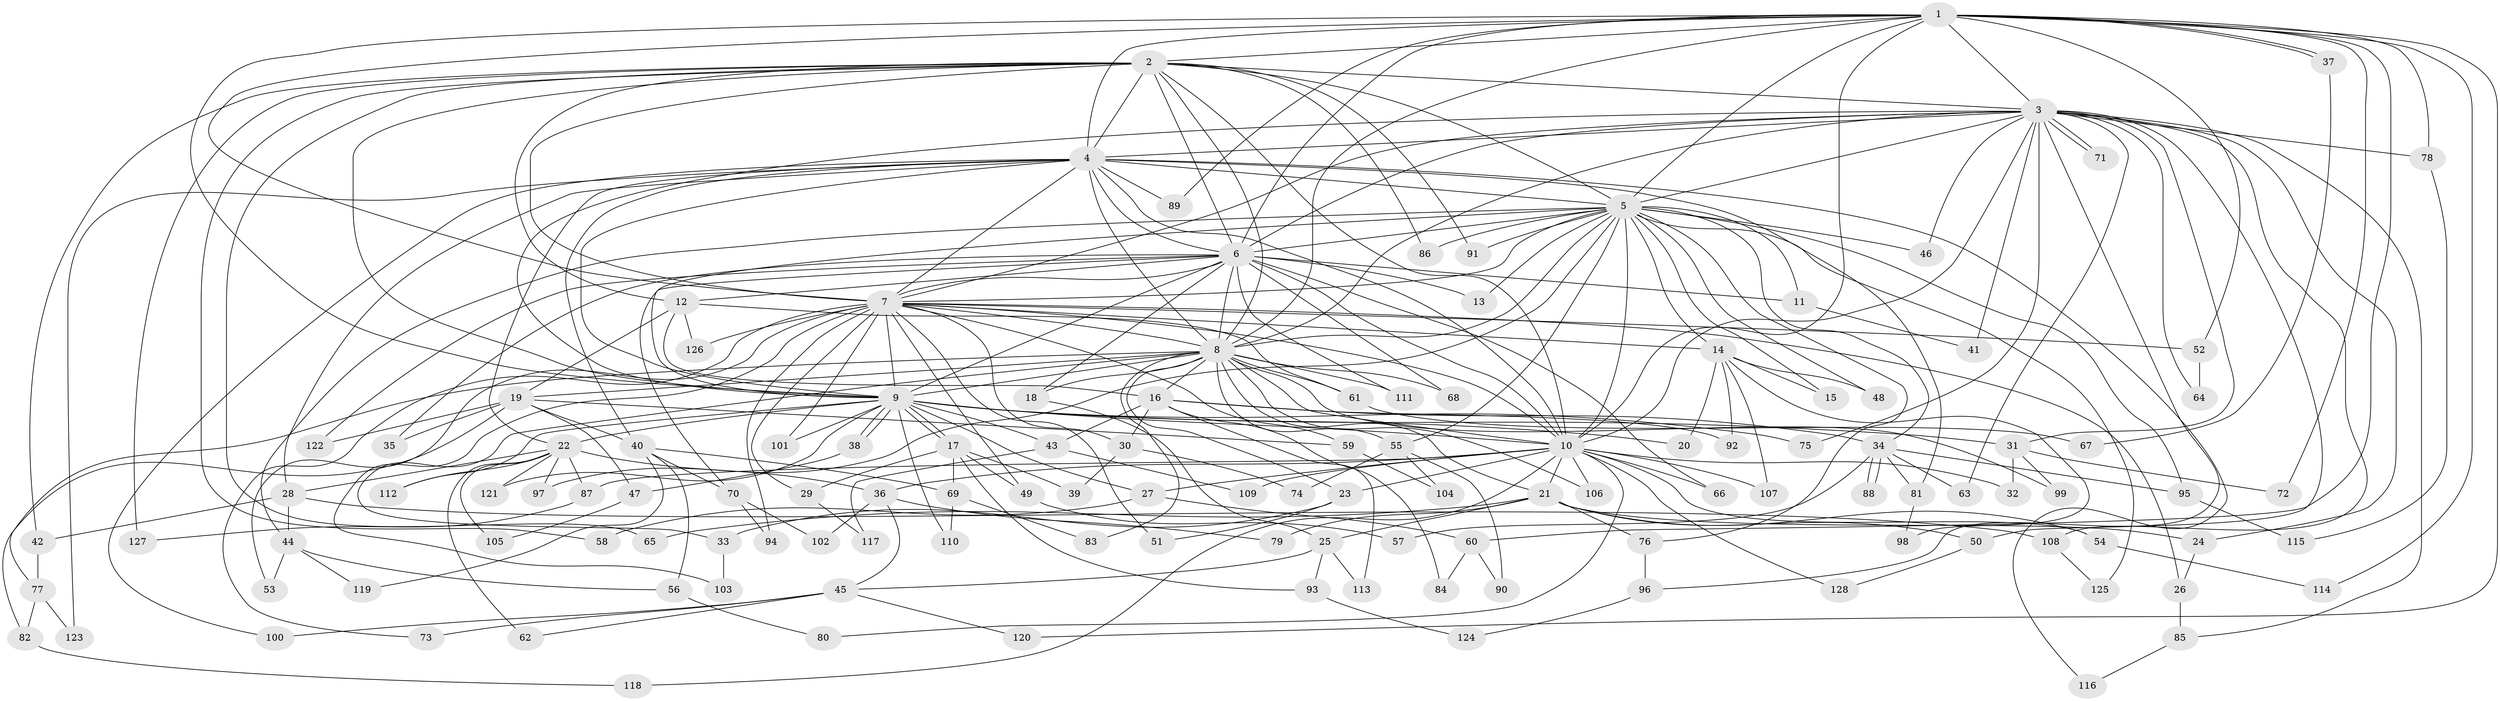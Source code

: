 // Generated by graph-tools (version 1.1) at 2025/45/03/09/25 04:45:05]
// undirected, 128 vertices, 281 edges
graph export_dot {
graph [start="1"]
  node [color=gray90,style=filled];
  1;
  2;
  3;
  4;
  5;
  6;
  7;
  8;
  9;
  10;
  11;
  12;
  13;
  14;
  15;
  16;
  17;
  18;
  19;
  20;
  21;
  22;
  23;
  24;
  25;
  26;
  27;
  28;
  29;
  30;
  31;
  32;
  33;
  34;
  35;
  36;
  37;
  38;
  39;
  40;
  41;
  42;
  43;
  44;
  45;
  46;
  47;
  48;
  49;
  50;
  51;
  52;
  53;
  54;
  55;
  56;
  57;
  58;
  59;
  60;
  61;
  62;
  63;
  64;
  65;
  66;
  67;
  68;
  69;
  70;
  71;
  72;
  73;
  74;
  75;
  76;
  77;
  78;
  79;
  80;
  81;
  82;
  83;
  84;
  85;
  86;
  87;
  88;
  89;
  90;
  91;
  92;
  93;
  94;
  95;
  96;
  97;
  98;
  99;
  100;
  101;
  102;
  103;
  104;
  105;
  106;
  107;
  108;
  109;
  110;
  111;
  112;
  113;
  114;
  115;
  116;
  117;
  118;
  119;
  120;
  121;
  122;
  123;
  124;
  125;
  126;
  127;
  128;
  1 -- 2;
  1 -- 3;
  1 -- 4;
  1 -- 5;
  1 -- 6;
  1 -- 7;
  1 -- 8;
  1 -- 9;
  1 -- 10;
  1 -- 37;
  1 -- 37;
  1 -- 52;
  1 -- 60;
  1 -- 72;
  1 -- 78;
  1 -- 89;
  1 -- 114;
  1 -- 120;
  2 -- 3;
  2 -- 4;
  2 -- 5;
  2 -- 6;
  2 -- 7;
  2 -- 8;
  2 -- 9;
  2 -- 10;
  2 -- 12;
  2 -- 42;
  2 -- 58;
  2 -- 65;
  2 -- 86;
  2 -- 91;
  2 -- 127;
  3 -- 4;
  3 -- 5;
  3 -- 6;
  3 -- 7;
  3 -- 8;
  3 -- 9;
  3 -- 10;
  3 -- 24;
  3 -- 31;
  3 -- 41;
  3 -- 46;
  3 -- 50;
  3 -- 63;
  3 -- 64;
  3 -- 71;
  3 -- 71;
  3 -- 75;
  3 -- 78;
  3 -- 85;
  3 -- 96;
  3 -- 108;
  4 -- 5;
  4 -- 6;
  4 -- 7;
  4 -- 8;
  4 -- 9;
  4 -- 10;
  4 -- 22;
  4 -- 28;
  4 -- 40;
  4 -- 81;
  4 -- 89;
  4 -- 100;
  4 -- 116;
  4 -- 123;
  5 -- 6;
  5 -- 7;
  5 -- 8;
  5 -- 9;
  5 -- 10;
  5 -- 11;
  5 -- 13;
  5 -- 14;
  5 -- 15;
  5 -- 34;
  5 -- 44;
  5 -- 46;
  5 -- 48;
  5 -- 55;
  5 -- 76;
  5 -- 86;
  5 -- 91;
  5 -- 95;
  5 -- 97;
  5 -- 125;
  6 -- 7;
  6 -- 8;
  6 -- 9;
  6 -- 10;
  6 -- 11;
  6 -- 12;
  6 -- 13;
  6 -- 18;
  6 -- 35;
  6 -- 66;
  6 -- 68;
  6 -- 70;
  6 -- 111;
  6 -- 122;
  7 -- 8;
  7 -- 9;
  7 -- 10;
  7 -- 14;
  7 -- 26;
  7 -- 29;
  7 -- 30;
  7 -- 49;
  7 -- 51;
  7 -- 52;
  7 -- 53;
  7 -- 59;
  7 -- 73;
  7 -- 94;
  7 -- 101;
  7 -- 103;
  7 -- 126;
  8 -- 9;
  8 -- 10;
  8 -- 16;
  8 -- 18;
  8 -- 19;
  8 -- 21;
  8 -- 23;
  8 -- 33;
  8 -- 55;
  8 -- 61;
  8 -- 68;
  8 -- 77;
  8 -- 83;
  8 -- 99;
  8 -- 106;
  8 -- 111;
  9 -- 10;
  9 -- 17;
  9 -- 17;
  9 -- 20;
  9 -- 22;
  9 -- 27;
  9 -- 31;
  9 -- 38;
  9 -- 38;
  9 -- 43;
  9 -- 75;
  9 -- 101;
  9 -- 110;
  9 -- 112;
  9 -- 121;
  10 -- 21;
  10 -- 23;
  10 -- 27;
  10 -- 32;
  10 -- 36;
  10 -- 54;
  10 -- 66;
  10 -- 80;
  10 -- 87;
  10 -- 106;
  10 -- 107;
  10 -- 109;
  10 -- 118;
  10 -- 128;
  11 -- 41;
  12 -- 16;
  12 -- 19;
  12 -- 61;
  12 -- 126;
  14 -- 15;
  14 -- 20;
  14 -- 48;
  14 -- 92;
  14 -- 98;
  14 -- 107;
  16 -- 30;
  16 -- 34;
  16 -- 43;
  16 -- 84;
  16 -- 92;
  16 -- 113;
  17 -- 29;
  17 -- 39;
  17 -- 49;
  17 -- 69;
  17 -- 93;
  18 -- 25;
  19 -- 35;
  19 -- 40;
  19 -- 47;
  19 -- 59;
  19 -- 82;
  19 -- 122;
  21 -- 24;
  21 -- 25;
  21 -- 50;
  21 -- 54;
  21 -- 65;
  21 -- 76;
  21 -- 79;
  22 -- 28;
  22 -- 36;
  22 -- 62;
  22 -- 87;
  22 -- 97;
  22 -- 105;
  22 -- 112;
  22 -- 121;
  23 -- 33;
  23 -- 51;
  24 -- 26;
  25 -- 45;
  25 -- 93;
  25 -- 113;
  26 -- 85;
  27 -- 58;
  27 -- 60;
  28 -- 42;
  28 -- 44;
  28 -- 108;
  29 -- 117;
  30 -- 39;
  30 -- 74;
  31 -- 32;
  31 -- 72;
  31 -- 99;
  33 -- 103;
  34 -- 57;
  34 -- 63;
  34 -- 81;
  34 -- 88;
  34 -- 88;
  34 -- 95;
  36 -- 45;
  36 -- 79;
  36 -- 102;
  37 -- 67;
  38 -- 47;
  40 -- 56;
  40 -- 69;
  40 -- 70;
  40 -- 119;
  42 -- 77;
  43 -- 109;
  43 -- 117;
  44 -- 53;
  44 -- 56;
  44 -- 119;
  45 -- 62;
  45 -- 73;
  45 -- 100;
  45 -- 120;
  47 -- 105;
  49 -- 57;
  50 -- 128;
  52 -- 64;
  54 -- 114;
  55 -- 74;
  55 -- 90;
  55 -- 104;
  56 -- 80;
  59 -- 104;
  60 -- 84;
  60 -- 90;
  61 -- 67;
  69 -- 83;
  69 -- 110;
  70 -- 94;
  70 -- 102;
  76 -- 96;
  77 -- 82;
  77 -- 123;
  78 -- 115;
  81 -- 98;
  82 -- 118;
  85 -- 116;
  87 -- 127;
  93 -- 124;
  95 -- 115;
  96 -- 124;
  108 -- 125;
}
